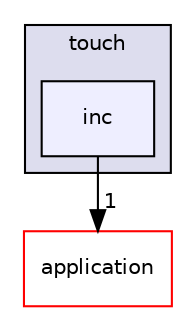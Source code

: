 digraph "inc" {
  compound=true
  node [ fontsize="10", fontname="Helvetica"];
  edge [ labelfontsize="10", labelfontname="Helvetica"];
  subgraph clusterdir_29efcadf7421f856f81a59b8fd1555fa {
    graph [ bgcolor="#ddddee", pencolor="black", label="touch" fontname="Helvetica", fontsize="10", URL="dir_29efcadf7421f856f81a59b8fd1555fa.html"]
  dir_d558b02c2f9429dbce7ed4cfff1da93b [shape=box, label="inc", style="filled", fillcolor="#eeeeff", pencolor="black", URL="dir_d558b02c2f9429dbce7ed4cfff1da93b.html"];
  }
  dir_eda2a6d705da8f3400ffe9a7dcb90b30 [shape=box label="application" fillcolor="white" style="filled" color="red" URL="dir_eda2a6d705da8f3400ffe9a7dcb90b30.html"];
  dir_d558b02c2f9429dbce7ed4cfff1da93b->dir_eda2a6d705da8f3400ffe9a7dcb90b30 [headlabel="1", labeldistance=1.5 headhref="dir_000036_000002.html"];
}
